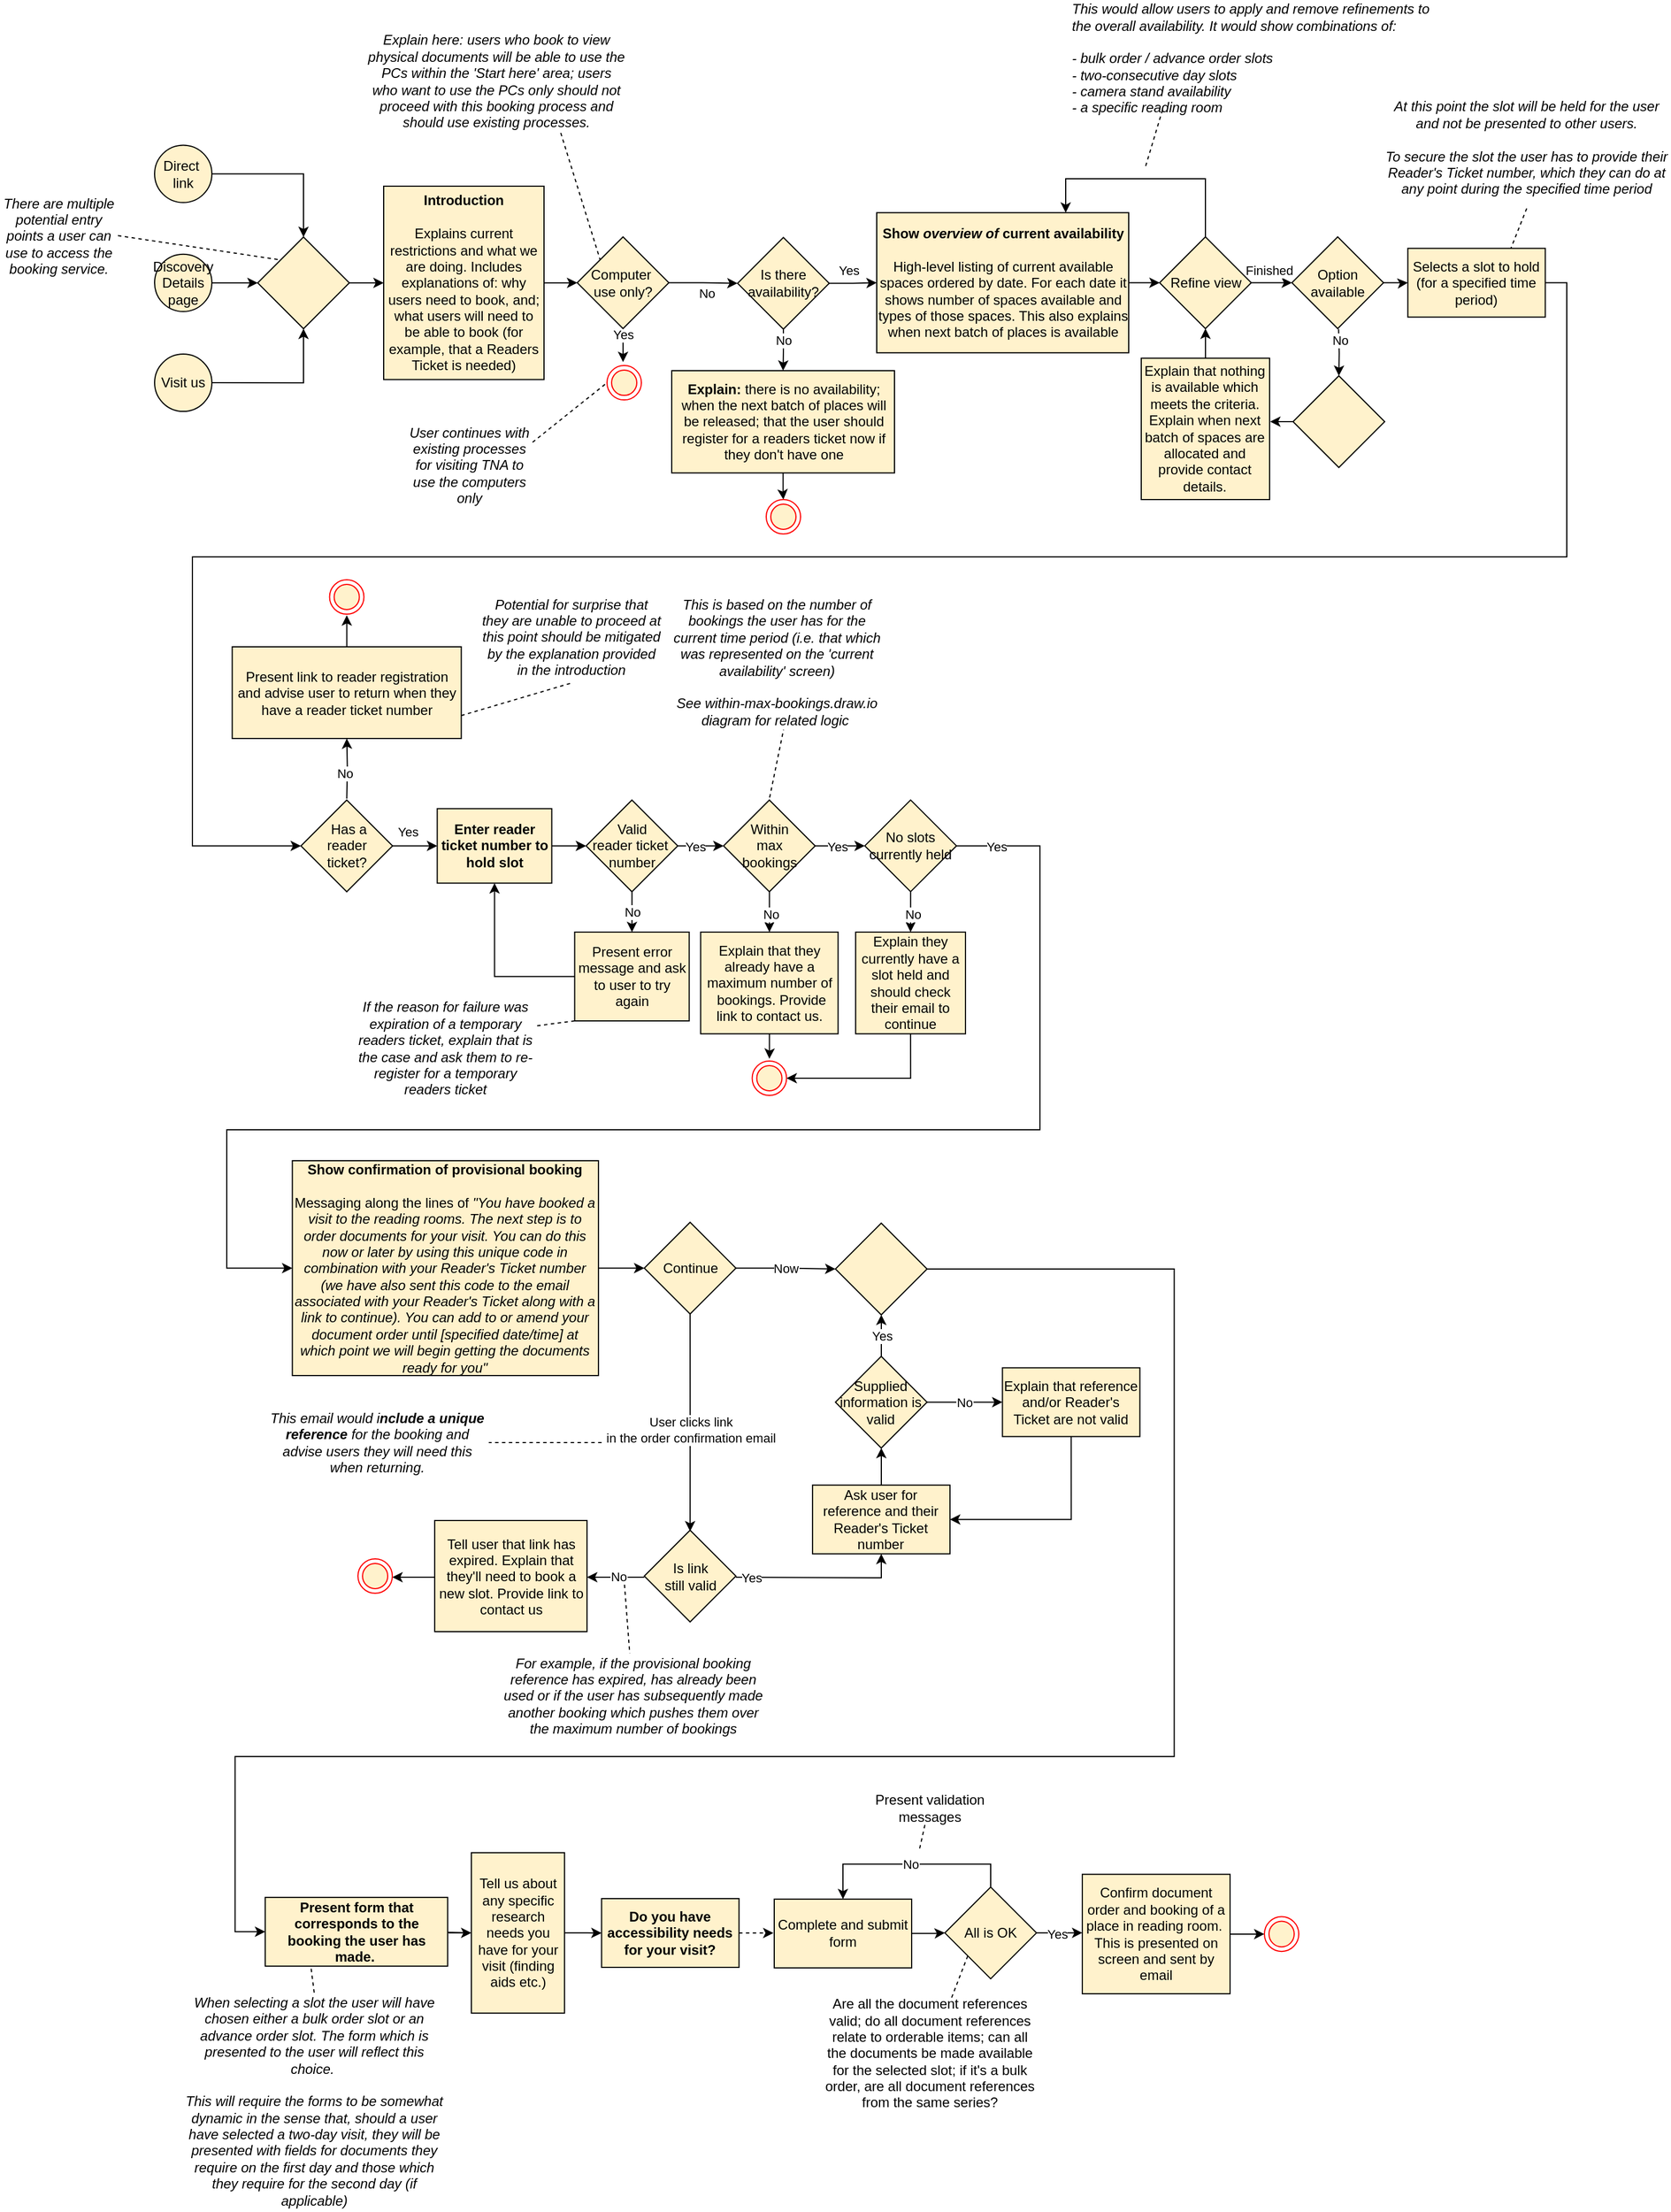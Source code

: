 <mxfile version="14.0.3" type="device"><diagram id="C5RBs43oDa-KdzZeNtuy" name="Page-1"><mxGraphModel dx="964" dy="390" grid="1" gridSize="10" guides="1" tooltips="1" connect="1" arrows="1" fold="1" page="1" pageScale="1" pageWidth="1654" pageHeight="2336" math="0" shadow="0"><root><mxCell id="WIyWlLk6GJQsqaUBKTNV-0"/><mxCell id="WIyWlLk6GJQsqaUBKTNV-1" parent="WIyWlLk6GJQsqaUBKTNV-0"/><mxCell id="Pv4lNV5exSS6TzRHOV7--2" value="" style="edgeStyle=orthogonalEdgeStyle;rounded=0;orthogonalLoop=1;jettySize=auto;html=1;exitX=1;exitY=0.5;exitDx=0;exitDy=0;fillColor=#FFF2CC;" parent="WIyWlLk6GJQsqaUBKTNV-1" source="Pv4lNV5exSS6TzRHOV7--6" target="Pv4lNV5exSS6TzRHOV7--1" edge="1"><mxGeometry relative="1" as="geometry"/></mxCell><mxCell id="9VEDXULKDJzCC7xk2Kkp-64" value="Discovery&lt;br&gt;Details page" style="ellipse;whiteSpace=wrap;html=1;aspect=fixed;fillColor=#FFF2CC;" parent="WIyWlLk6GJQsqaUBKTNV-1" vertex="1"><mxGeometry x="207" y="335.88" width="50" height="50" as="geometry"/></mxCell><mxCell id="9VEDXULKDJzCC7xk2Kkp-65" value="&lt;b&gt;Introduction&lt;/b&gt;&lt;br&gt;&lt;br&gt;Explains current restrictions and what we are doing. Includes explanations of: why users need to book, and; what users will need to be able to book (for example, that a Readers Ticket is needed)" style="whiteSpace=wrap;html=1;fillColor=#FFF2CC;" parent="WIyWlLk6GJQsqaUBKTNV-1" vertex="1"><mxGeometry x="407" y="276.5" width="140" height="168.75" as="geometry"/></mxCell><mxCell id="rvwLnsuPnSnoKsjBFX44-8" value="" style="edgeStyle=orthogonalEdgeStyle;rounded=0;orthogonalLoop=1;jettySize=auto;html=1;" parent="WIyWlLk6GJQsqaUBKTNV-1" source="9VEDXULKDJzCC7xk2Kkp-67" target="rvwLnsuPnSnoKsjBFX44-7" edge="1"><mxGeometry relative="1" as="geometry"/></mxCell><mxCell id="9VEDXULKDJzCC7xk2Kkp-67" value="&lt;b&gt;Show&amp;nbsp;&lt;i&gt;overview of&lt;/i&gt;&amp;nbsp;current availability&lt;/b&gt;&lt;br&gt;&lt;br&gt;High-level listing of current available spaces ordered by date. For each date it shows number of spaces available and types of those spaces. This also explains when next batch of places is available" style="whiteSpace=wrap;html=1;fillColor=#FFF2CC;" parent="WIyWlLk6GJQsqaUBKTNV-1" vertex="1"><mxGeometry x="837.5" y="299.63" width="220" height="122.25" as="geometry"/></mxCell><mxCell id="9VEDXULKDJzCC7xk2Kkp-85" value="" style="edgeStyle=orthogonalEdgeStyle;rounded=0;orthogonalLoop=1;jettySize=auto;html=1;exitX=1;exitY=0.5;exitDx=0;exitDy=0;entryX=0;entryY=0.5;entryDx=0;entryDy=0;fillColor=#FFF2CC;" parent="WIyWlLk6GJQsqaUBKTNV-1" source="9VEDXULKDJzCC7xk2Kkp-71" target="9VEDXULKDJzCC7xk2Kkp-154" edge="1"><mxGeometry relative="1" as="geometry"><mxPoint x="553.76" y="751" as="targetPoint"/><Array as="points"/></mxGeometry></mxCell><mxCell id="9VEDXULKDJzCC7xk2Kkp-71" value="&lt;b&gt;Enter reader ticket number to hold slot&lt;/b&gt;" style="whiteSpace=wrap;html=1;fillColor=#FFF2CC;" parent="WIyWlLk6GJQsqaUBKTNV-1" vertex="1"><mxGeometry x="453.76" y="819.75" width="100" height="65" as="geometry"/></mxCell><mxCell id="9VEDXULKDJzCC7xk2Kkp-83" value="" style="edgeStyle=orthogonalEdgeStyle;rounded=0;orthogonalLoop=1;jettySize=auto;html=1;fillColor=#FFF2CC;" parent="WIyWlLk6GJQsqaUBKTNV-1" source="9VEDXULKDJzCC7xk2Kkp-78" target="9VEDXULKDJzCC7xk2Kkp-71" edge="1"><mxGeometry relative="1" as="geometry"/></mxCell><mxCell id="9VEDXULKDJzCC7xk2Kkp-90" value="Yes" style="edgeLabel;html=1;align=center;verticalAlign=middle;resizable=0;points=[];fillColor=#FFF2CC;" parent="9VEDXULKDJzCC7xk2Kkp-83" vertex="1" connectable="0"><mxGeometry x="-0.335" y="1" relative="1" as="geometry"><mxPoint y="-11.27" as="offset"/></mxGeometry></mxCell><mxCell id="9VEDXULKDJzCC7xk2Kkp-137" style="edgeStyle=orthogonalEdgeStyle;rounded=0;orthogonalLoop=1;jettySize=auto;html=1;fillColor=#FFF2CC;" parent="WIyWlLk6GJQsqaUBKTNV-1" target="9VEDXULKDJzCC7xk2Kkp-80" edge="1"><mxGeometry relative="1" as="geometry"><mxPoint x="374.76" y="811" as="sourcePoint"/></mxGeometry></mxCell><mxCell id="9VEDXULKDJzCC7xk2Kkp-161" value="No" style="edgeLabel;html=1;align=center;verticalAlign=middle;resizable=0;points=[];fillColor=#FFF2CC;" parent="9VEDXULKDJzCC7xk2Kkp-137" vertex="1" connectable="0"><mxGeometry x="-0.176" y="2" relative="1" as="geometry"><mxPoint as="offset"/></mxGeometry></mxCell><mxCell id="9VEDXULKDJzCC7xk2Kkp-78" value="&amp;nbsp;Has a &lt;br&gt;reader &lt;br&gt;ticket?" style="rhombus;whiteSpace=wrap;html=1;fillColor=#FFF2CC;" parent="WIyWlLk6GJQsqaUBKTNV-1" vertex="1"><mxGeometry x="334.76" y="812.25" width="80" height="80" as="geometry"/></mxCell><mxCell id="9VEDXULKDJzCC7xk2Kkp-139" value="" style="edgeStyle=orthogonalEdgeStyle;rounded=0;orthogonalLoop=1;jettySize=auto;html=1;fillColor=#FFF2CC;" parent="WIyWlLk6GJQsqaUBKTNV-1" source="9VEDXULKDJzCC7xk2Kkp-80" edge="1"><mxGeometry relative="1" as="geometry"><mxPoint x="374.76" y="651" as="targetPoint"/></mxGeometry></mxCell><mxCell id="9VEDXULKDJzCC7xk2Kkp-80" value="Present link to reader registration and advise user to return when they have a reader ticket number" style="whiteSpace=wrap;html=1;fillColor=#FFF2CC;" parent="WIyWlLk6GJQsqaUBKTNV-1" vertex="1"><mxGeometry x="274.76" y="678.5" width="200" height="80" as="geometry"/></mxCell><mxCell id="9VEDXULKDJzCC7xk2Kkp-92" value="" style="edgeStyle=orthogonalEdgeStyle;rounded=0;orthogonalLoop=1;jettySize=auto;html=1;fillColor=#FFF2CC;" parent="WIyWlLk6GJQsqaUBKTNV-1" source="9VEDXULKDJzCC7xk2Kkp-84" target="9VEDXULKDJzCC7xk2Kkp-91" edge="1"><mxGeometry relative="1" as="geometry"/></mxCell><mxCell id="9VEDXULKDJzCC7xk2Kkp-84" value="&lt;b&gt;Show confirmation of provisional booking&lt;/b&gt;&lt;br&gt;&lt;br&gt;Messaging along the lines of&amp;nbsp;&lt;i&gt;&quot;You have booked a visit to the reading rooms. The next step is to order documents for your visit. You can do this now or later by using this unique code in combination with your Reader's Ticket number (we have also sent this code to the email associated with your Reader's Ticket along with a link to continue). You can add to or amend your document order until [specified date/time] at which point we will begin getting the documents ready for you&quot;&lt;br&gt;&lt;/i&gt;" style="whiteSpace=wrap;html=1;fillColor=#FFF2CC;" parent="WIyWlLk6GJQsqaUBKTNV-1" vertex="1"><mxGeometry x="327.26" y="1127" width="267.29" height="187.5" as="geometry"/></mxCell><mxCell id="9VEDXULKDJzCC7xk2Kkp-116" value="" style="edgeStyle=orthogonalEdgeStyle;rounded=0;orthogonalLoop=1;jettySize=auto;html=1;fillColor=#FFF2CC;" parent="WIyWlLk6GJQsqaUBKTNV-1" source="9VEDXULKDJzCC7xk2Kkp-91" target="9VEDXULKDJzCC7xk2Kkp-115" edge="1"><mxGeometry relative="1" as="geometry"/></mxCell><mxCell id="9VEDXULKDJzCC7xk2Kkp-117" value="Now" style="edgeLabel;html=1;align=center;verticalAlign=middle;resizable=0;points=[];fillColor=#FFF2CC;" parent="9VEDXULKDJzCC7xk2Kkp-116" vertex="1" connectable="0"><mxGeometry x="-0.347" y="-2" relative="1" as="geometry"><mxPoint x="14.81" y="-2" as="offset"/></mxGeometry></mxCell><mxCell id="9VEDXULKDJzCC7xk2Kkp-91" value="Continue" style="rhombus;whiteSpace=wrap;html=1;fillColor=#FFF2CC;" parent="WIyWlLk6GJQsqaUBKTNV-1" vertex="1"><mxGeometry x="634.55" y="1180.75" width="80" height="80" as="geometry"/></mxCell><mxCell id="9VEDXULKDJzCC7xk2Kkp-120" value="" style="edgeStyle=orthogonalEdgeStyle;rounded=0;orthogonalLoop=1;jettySize=auto;html=1;entryX=0.5;entryY=0;entryDx=0;entryDy=0;fillColor=#FFF2CC;exitX=0.5;exitY=1;exitDx=0;exitDy=0;" parent="WIyWlLk6GJQsqaUBKTNV-1" source="9VEDXULKDJzCC7xk2Kkp-91" edge="1"><mxGeometry relative="1" as="geometry"><mxPoint x="674.55" y="1450.5" as="targetPoint"/><mxPoint x="674.55" y="1396.5" as="sourcePoint"/></mxGeometry></mxCell><mxCell id="GU-IA4SJldnI9iwnD4aR-41" value="User clicks link&lt;br&gt;in the order confirmation email" style="edgeLabel;html=1;align=center;verticalAlign=middle;resizable=0;points=[];fillColor=#FFF2CC;" parent="9VEDXULKDJzCC7xk2Kkp-120" vertex="1" connectable="0"><mxGeometry x="0.074" relative="1" as="geometry"><mxPoint as="offset"/></mxGeometry></mxCell><mxCell id="9VEDXULKDJzCC7xk2Kkp-108" value="" style="edgeStyle=orthogonalEdgeStyle;rounded=0;orthogonalLoop=1;jettySize=auto;html=1;fillColor=#FFF2CC;" parent="WIyWlLk6GJQsqaUBKTNV-1" source="9VEDXULKDJzCC7xk2Kkp-105" target="9VEDXULKDJzCC7xk2Kkp-107" edge="1"><mxGeometry relative="1" as="geometry"/></mxCell><mxCell id="9VEDXULKDJzCC7xk2Kkp-109" value="No" style="edgeLabel;html=1;align=center;verticalAlign=middle;resizable=0;points=[];fillColor=#FFF2CC;" parent="9VEDXULKDJzCC7xk2Kkp-108" vertex="1" connectable="0"><mxGeometry x="-0.075" y="-1" relative="1" as="geometry"><mxPoint as="offset"/></mxGeometry></mxCell><mxCell id="2NHFz5QnS0-seX1My7xo-11" value="" style="edgeStyle=orthogonalEdgeStyle;rounded=0;orthogonalLoop=1;jettySize=auto;html=1;" parent="WIyWlLk6GJQsqaUBKTNV-1" source="9VEDXULKDJzCC7xk2Kkp-105" target="2NHFz5QnS0-seX1My7xo-10" edge="1"><mxGeometry relative="1" as="geometry"/></mxCell><mxCell id="2NHFz5QnS0-seX1My7xo-16" value="Yes" style="edgeLabel;html=1;align=center;verticalAlign=middle;resizable=0;points=[];" parent="2NHFz5QnS0-seX1My7xo-11" vertex="1" connectable="0"><mxGeometry x="-0.092" relative="1" as="geometry"><mxPoint as="offset"/></mxGeometry></mxCell><mxCell id="9VEDXULKDJzCC7xk2Kkp-105" value="Within&lt;br&gt;max&lt;br&gt;bookings" style="rhombus;whiteSpace=wrap;html=1;fillColor=#FFF2CC;" parent="WIyWlLk6GJQsqaUBKTNV-1" vertex="1"><mxGeometry x="703.76" y="812.25" width="80" height="80" as="geometry"/></mxCell><mxCell id="9VEDXULKDJzCC7xk2Kkp-141" value="" style="edgeStyle=orthogonalEdgeStyle;rounded=0;orthogonalLoop=1;jettySize=auto;html=1;fillColor=#FFF2CC;" parent="WIyWlLk6GJQsqaUBKTNV-1" source="9VEDXULKDJzCC7xk2Kkp-107" edge="1"><mxGeometry relative="1" as="geometry"><mxPoint x="743.76" y="1038" as="targetPoint"/></mxGeometry></mxCell><mxCell id="9VEDXULKDJzCC7xk2Kkp-107" value="Explain that they already have a maximum number of &amp;nbsp;bookings. Provide link to contact us." style="whiteSpace=wrap;html=1;fillColor=#FFF2CC;" parent="WIyWlLk6GJQsqaUBKTNV-1" vertex="1"><mxGeometry x="683.76" y="927.5" width="120" height="88.75" as="geometry"/></mxCell><mxCell id="9VEDXULKDJzCC7xk2Kkp-111" value="When selecting a slot the user will have chosen either a bulk order slot or an advance order slot. The form which is presented to the user will reflect this choice.&amp;nbsp;&lt;br&gt;&lt;br&gt;This will require the forms to be somewhat dynamic in the sense that, should a user have selected a two-day visit, they will be presented with fields for documents they require on the first day and those which they require for the second day (if applicable)" style="text;html=1;strokeColor=none;fillColor=none;align=center;verticalAlign=middle;whiteSpace=wrap;rounded=0;fontStyle=2" parent="WIyWlLk6GJQsqaUBKTNV-1" vertex="1"><mxGeometry x="229.85" y="1853.04" width="233" height="190" as="geometry"/></mxCell><mxCell id="9VEDXULKDJzCC7xk2Kkp-115" value="" style="rhombus;whiteSpace=wrap;html=1;fillColor=#FFF2CC;" parent="WIyWlLk6GJQsqaUBKTNV-1" vertex="1"><mxGeometry x="801.45" y="1181.49" width="80" height="80" as="geometry"/></mxCell><mxCell id="9VEDXULKDJzCC7xk2Kkp-124" value="" style="edgeStyle=orthogonalEdgeStyle;rounded=0;orthogonalLoop=1;jettySize=auto;html=1;fillColor=#FFF2CC;" parent="WIyWlLk6GJQsqaUBKTNV-1" edge="1"><mxGeometry relative="1" as="geometry"><mxPoint x="634.55" y="1490.5" as="sourcePoint"/><mxPoint x="584.55" y="1490.5" as="targetPoint"/></mxGeometry></mxCell><mxCell id="9VEDXULKDJzCC7xk2Kkp-127" value="No" style="edgeLabel;html=1;align=center;verticalAlign=middle;resizable=0;points=[];fillColor=#FFF2CC;" parent="9VEDXULKDJzCC7xk2Kkp-124" vertex="1" connectable="0"><mxGeometry x="-0.104" y="-1" relative="1" as="geometry"><mxPoint as="offset"/></mxGeometry></mxCell><mxCell id="9VEDXULKDJzCC7xk2Kkp-126" value="" style="edgeStyle=orthogonalEdgeStyle;rounded=0;orthogonalLoop=1;jettySize=auto;html=1;fillColor=#FFF2CC;entryX=0.5;entryY=1;entryDx=0;entryDy=0;" parent="WIyWlLk6GJQsqaUBKTNV-1" target="2NHFz5QnS0-seX1My7xo-40" edge="1"><mxGeometry relative="1" as="geometry"><mxPoint x="907.26" y="1437" as="targetPoint"/><mxPoint x="714.527" y="1490.477" as="sourcePoint"/></mxGeometry></mxCell><mxCell id="9VEDXULKDJzCC7xk2Kkp-128" value="Yes" style="edgeLabel;html=1;align=center;verticalAlign=middle;resizable=0;points=[];fillColor=#FFF2CC;" parent="9VEDXULKDJzCC7xk2Kkp-126" vertex="1" connectable="0"><mxGeometry x="-0.823" relative="1" as="geometry"><mxPoint as="offset"/></mxGeometry></mxCell><mxCell id="9VEDXULKDJzCC7xk2Kkp-121" value="Is link&lt;br&gt;still valid" style="rhombus;whiteSpace=wrap;html=1;fillColor=#FFF2CC;" parent="WIyWlLk6GJQsqaUBKTNV-1" vertex="1"><mxGeometry x="634.55" y="1449.5" width="80" height="80" as="geometry"/></mxCell><mxCell id="9VEDXULKDJzCC7xk2Kkp-143" value="" style="edgeStyle=orthogonalEdgeStyle;rounded=0;orthogonalLoop=1;jettySize=auto;html=1;entryX=1;entryY=0.5;entryDx=0;entryDy=0;fillColor=#FFF2CC;" parent="WIyWlLk6GJQsqaUBKTNV-1" edge="1"><mxGeometry relative="1" as="geometry"><mxPoint x="414.55" y="1490.5" as="targetPoint"/><mxPoint x="451.55" y="1490.477" as="sourcePoint"/></mxGeometry></mxCell><mxCell id="9VEDXULKDJzCC7xk2Kkp-123" value="Tell user that link has expired. Explain that they'll need to book a new slot. Provide link to contact us" style="whiteSpace=wrap;html=1;fillColor=#FFF2CC;" parent="WIyWlLk6GJQsqaUBKTNV-1" vertex="1"><mxGeometry x="451.55" y="1441.0" width="133" height="97" as="geometry"/></mxCell><mxCell id="9VEDXULKDJzCC7xk2Kkp-138" value="" style="ellipse;html=1;shape=endState;fillColor=#FFF2CC;strokeColor=#ff0000;align=left;" parent="WIyWlLk6GJQsqaUBKTNV-1" vertex="1"><mxGeometry x="359.76" y="620" width="30" height="30" as="geometry"/></mxCell><mxCell id="9VEDXULKDJzCC7xk2Kkp-140" value="" style="ellipse;html=1;shape=endState;fillColor=#FFF2CC;strokeColor=#ff0000;align=left;" parent="WIyWlLk6GJQsqaUBKTNV-1" vertex="1"><mxGeometry x="728.76" y="1040" width="30" height="30" as="geometry"/></mxCell><mxCell id="9VEDXULKDJzCC7xk2Kkp-144" value="" style="ellipse;html=1;shape=endState;fillColor=#FFF2CC;strokeColor=#ff0000;align=left;" parent="WIyWlLk6GJQsqaUBKTNV-1" vertex="1"><mxGeometry x="384.55" y="1474.5" width="30" height="30" as="geometry"/></mxCell><mxCell id="9VEDXULKDJzCC7xk2Kkp-163" value="" style="edgeStyle=orthogonalEdgeStyle;rounded=0;orthogonalLoop=1;jettySize=auto;html=1;exitX=1;exitY=0.5;exitDx=0;exitDy=0;fillColor=#FFF2CC;" parent="WIyWlLk6GJQsqaUBKTNV-1" source="GU-IA4SJldnI9iwnD4aR-11" edge="1"><mxGeometry relative="1" as="geometry"><mxPoint x="989.95" y="1802.84" as="sourcePoint"/><mxPoint x="1017.044" y="1800.834" as="targetPoint"/></mxGeometry></mxCell><mxCell id="GU-IA4SJldnI9iwnD4aR-18" value="Yes" style="edgeLabel;html=1;align=center;verticalAlign=middle;resizable=0;points=[];fillColor=#FFF2CC;" parent="9VEDXULKDJzCC7xk2Kkp-163" vertex="1" connectable="0"><mxGeometry x="-0.105" y="-1" relative="1" as="geometry"><mxPoint as="offset"/></mxGeometry></mxCell><mxCell id="9VEDXULKDJzCC7xk2Kkp-153" value="" style="edgeStyle=orthogonalEdgeStyle;rounded=0;orthogonalLoop=1;jettySize=auto;html=1;fillColor=#FFF2CC;" parent="WIyWlLk6GJQsqaUBKTNV-1" source="9VEDXULKDJzCC7xk2Kkp-150" target="9VEDXULKDJzCC7xk2Kkp-152" edge="1"><mxGeometry relative="1" as="geometry"/></mxCell><mxCell id="9VEDXULKDJzCC7xk2Kkp-150" value="Confirm document order and booking of a place in reading room.&amp;nbsp; This is presented on screen and sent by email" style="whiteSpace=wrap;html=1;fillColor=#FFF2CC;" parent="WIyWlLk6GJQsqaUBKTNV-1" vertex="1"><mxGeometry x="1017" y="1749.79" width="129" height="104.25" as="geometry"/></mxCell><mxCell id="9VEDXULKDJzCC7xk2Kkp-152" value="" style="ellipse;html=1;shape=endState;fillColor=#FFF2CC;strokeColor=#ff0000;align=left;" parent="WIyWlLk6GJQsqaUBKTNV-1" vertex="1"><mxGeometry x="1176" y="1786.75" width="30" height="30.34" as="geometry"/></mxCell><mxCell id="9VEDXULKDJzCC7xk2Kkp-155" value="" style="edgeStyle=orthogonalEdgeStyle;rounded=0;orthogonalLoop=1;jettySize=auto;html=1;fillColor=#FFF2CC;" parent="WIyWlLk6GJQsqaUBKTNV-1" source="9VEDXULKDJzCC7xk2Kkp-154" target="9VEDXULKDJzCC7xk2Kkp-105" edge="1"><mxGeometry relative="1" as="geometry"/></mxCell><mxCell id="9VEDXULKDJzCC7xk2Kkp-156" value="Yes" style="edgeLabel;html=1;align=center;verticalAlign=middle;resizable=0;points=[];fillColor=#FFF2CC;" parent="9VEDXULKDJzCC7xk2Kkp-155" vertex="1" connectable="0"><mxGeometry x="0.853" relative="1" as="geometry"><mxPoint x="-21.84" as="offset"/></mxGeometry></mxCell><mxCell id="9VEDXULKDJzCC7xk2Kkp-158" value="No" style="edgeStyle=orthogonalEdgeStyle;rounded=0;orthogonalLoop=1;jettySize=auto;html=1;fillColor=#FFF2CC;" parent="WIyWlLk6GJQsqaUBKTNV-1" source="9VEDXULKDJzCC7xk2Kkp-154" target="9VEDXULKDJzCC7xk2Kkp-157" edge="1"><mxGeometry relative="1" as="geometry"/></mxCell><mxCell id="9VEDXULKDJzCC7xk2Kkp-154" value="Valid&lt;br&gt;reader ticket&amp;nbsp;&lt;br&gt;number" style="rhombus;whiteSpace=wrap;html=1;fillColor=#FFF2CC;" parent="WIyWlLk6GJQsqaUBKTNV-1" vertex="1"><mxGeometry x="583.76" y="812.25" width="80" height="80" as="geometry"/></mxCell><mxCell id="9VEDXULKDJzCC7xk2Kkp-160" value="" style="edgeStyle=orthogonalEdgeStyle;rounded=0;orthogonalLoop=1;jettySize=auto;html=1;fillColor=#FFF2CC;" parent="WIyWlLk6GJQsqaUBKTNV-1" source="9VEDXULKDJzCC7xk2Kkp-157" target="9VEDXULKDJzCC7xk2Kkp-71" edge="1"><mxGeometry relative="1" as="geometry"><mxPoint x="637.76" y="1073.5" as="targetPoint"/></mxGeometry></mxCell><mxCell id="9VEDXULKDJzCC7xk2Kkp-157" value="Present error&lt;br&gt;message and ask to user to try again" style="whiteSpace=wrap;html=1;fillColor=#FFF2CC;" parent="WIyWlLk6GJQsqaUBKTNV-1" vertex="1"><mxGeometry x="573.76" y="927.5" width="100" height="77.5" as="geometry"/></mxCell><mxCell id="GEuXn63APs-7WUl8CCiL-53" value="No" style="edgeStyle=orthogonalEdgeStyle;rounded=0;orthogonalLoop=1;jettySize=auto;html=1;entryX=0.5;entryY=0;entryDx=0;entryDy=0;exitX=0.5;exitY=0;exitDx=0;exitDy=0;fillColor=#FFF2CC;" parent="WIyWlLk6GJQsqaUBKTNV-1" source="GU-IA4SJldnI9iwnD4aR-11" target="GEuXn63APs-7WUl8CCiL-49" edge="1"><mxGeometry relative="1" as="geometry"><mxPoint x="937" y="1670.92" as="targetPoint"/></mxGeometry></mxCell><mxCell id="GU-IA4SJldnI9iwnD4aR-11" value="All is OK" style="rhombus;whiteSpace=wrap;html=1;fillColor=#FFF2CC;" parent="WIyWlLk6GJQsqaUBKTNV-1" vertex="1"><mxGeometry x="897" y="1760.92" width="80" height="80" as="geometry"/></mxCell><mxCell id="GU-IA4SJldnI9iwnD4aR-15" value="Present validation messages" style="text;html=1;strokeColor=none;fillColor=none;align=center;verticalAlign=middle;whiteSpace=wrap;rounded=0;" parent="WIyWlLk6GJQsqaUBKTNV-1" vertex="1"><mxGeometry x="819" y="1678.0" width="130" height="27.5" as="geometry"/></mxCell><mxCell id="GU-IA4SJldnI9iwnD4aR-17" value="" style="endArrow=none;dashed=1;html=1;entryX=0.5;entryY=1;entryDx=0;entryDy=0;fillColor=#FFF2CC;" parent="WIyWlLk6GJQsqaUBKTNV-1" edge="1"><mxGeometry width="50" height="50" relative="1" as="geometry"><mxPoint x="875" y="1727.19" as="sourcePoint"/><mxPoint x="880" y="1704.69" as="targetPoint"/></mxGeometry></mxCell><mxCell id="GU-IA4SJldnI9iwnD4aR-37" value="For example, if the provisional booking reference has expired, has already been used or if the user has subsequently made another booking which pushes them over the maximum number of bookings" style="text;html=1;strokeColor=none;fillColor=none;align=center;verticalAlign=middle;whiteSpace=wrap;rounded=0;fontStyle=2" parent="WIyWlLk6GJQsqaUBKTNV-1" vertex="1"><mxGeometry x="504.63" y="1557.0" width="240" height="73.25" as="geometry"/></mxCell><mxCell id="GU-IA4SJldnI9iwnD4aR-38" value="" style="endArrow=none;dashed=1;html=1;fillColor=#FFF2CC;" parent="WIyWlLk6GJQsqaUBKTNV-1" target="GU-IA4SJldnI9iwnD4aR-37" edge="1"><mxGeometry width="50" height="50" relative="1" as="geometry"><mxPoint x="617.26" y="1497" as="sourcePoint"/><mxPoint x="741.55" y="1538.0" as="targetPoint"/></mxGeometry></mxCell><mxCell id="GU-IA4SJldnI9iwnD4aR-39" value="" style="shape=image;html=1;verticalAlign=top;verticalLabelPosition=bottom;labelBackgroundColor=#ffffff;imageAspect=0;aspect=fixed;image=https://cdn0.iconfinder.com/data/icons/iconoteka-stroke/24/iconoteka_hourglass_start_b_s-128.png;fillColor=#FFF2CC;" parent="WIyWlLk6GJQsqaUBKTNV-1" vertex="1"><mxGeometry x="646.55" y="1435.5" width="18" height="18" as="geometry"/></mxCell><mxCell id="2NHFz5QnS0-seX1My7xo-63" value="" style="edgeStyle=orthogonalEdgeStyle;rounded=0;orthogonalLoop=1;jettySize=auto;html=1;" parent="WIyWlLk6GJQsqaUBKTNV-1" target="2NHFz5QnS0-seX1My7xo-62" edge="1"><mxGeometry relative="1" as="geometry"><mxPoint x="461.27" y="1800.4" as="sourcePoint"/></mxGeometry></mxCell><mxCell id="GEuXn63APs-7WUl8CCiL-51" value="" style="edgeStyle=orthogonalEdgeStyle;rounded=0;orthogonalLoop=1;jettySize=auto;html=1;fillColor=#FFF2CC;" parent="WIyWlLk6GJQsqaUBKTNV-1" source="GEuXn63APs-7WUl8CCiL-49" target="GU-IA4SJldnI9iwnD4aR-11" edge="1"><mxGeometry relative="1" as="geometry"/></mxCell><mxCell id="GEuXn63APs-7WUl8CCiL-49" value="Complete and submit form" style="whiteSpace=wrap;html=1;fillColor=#FFF2CC;" parent="WIyWlLk6GJQsqaUBKTNV-1" vertex="1"><mxGeometry x="748" y="1771.44" width="120" height="60" as="geometry"/></mxCell><mxCell id="V4-3YmDcJHGp5NwwTPGD-0" value="Are all the document references valid; do all document references relate to orderable items; can all the documents be made available for the selected slot; if it's a bulk order, are all document references from the same series?" style="text;html=1;strokeColor=none;fillColor=none;align=center;verticalAlign=middle;whiteSpace=wrap;rounded=0;" parent="WIyWlLk6GJQsqaUBKTNV-1" vertex="1"><mxGeometry x="791" y="1857.38" width="186" height="97.93" as="geometry"/></mxCell><mxCell id="V4-3YmDcJHGp5NwwTPGD-1" value="" style="endArrow=none;dashed=1;html=1;entryX=0;entryY=1;entryDx=0;entryDy=0;fillColor=#FFF2CC;" parent="WIyWlLk6GJQsqaUBKTNV-1" source="V4-3YmDcJHGp5NwwTPGD-0" target="GU-IA4SJldnI9iwnD4aR-11" edge="1"><mxGeometry width="50" height="50" relative="1" as="geometry"><mxPoint x="885" y="1737.19" as="sourcePoint"/><mxPoint x="890" y="1714.69" as="targetPoint"/></mxGeometry></mxCell><mxCell id="Pv4lNV5exSS6TzRHOV7--3" value="" style="edgeStyle=orthogonalEdgeStyle;rounded=0;orthogonalLoop=1;jettySize=auto;html=1;fillColor=#FFF2CC;" parent="WIyWlLk6GJQsqaUBKTNV-1" source="Pv4lNV5exSS6TzRHOV7--1" target="9VEDXULKDJzCC7xk2Kkp-65" edge="1"><mxGeometry relative="1" as="geometry"/></mxCell><mxCell id="Pv4lNV5exSS6TzRHOV7--1" value="" style="rhombus;whiteSpace=wrap;html=1;fillColor=#FFF2CC;" parent="WIyWlLk6GJQsqaUBKTNV-1" vertex="1"><mxGeometry x="297" y="320.87" width="80" height="80" as="geometry"/></mxCell><mxCell id="Pv4lNV5exSS6TzRHOV7--6" value="Direct&amp;nbsp;&lt;br&gt;link" style="ellipse;whiteSpace=wrap;html=1;aspect=fixed;fillColor=#FFF2CC;" parent="WIyWlLk6GJQsqaUBKTNV-1" vertex="1"><mxGeometry x="207" y="240.75" width="50" height="50" as="geometry"/></mxCell><mxCell id="Pv4lNV5exSS6TzRHOV7--7" value="" style="edgeStyle=orthogonalEdgeStyle;rounded=0;orthogonalLoop=1;jettySize=auto;html=1;exitX=1;exitY=0.5;exitDx=0;exitDy=0;entryX=0;entryY=0.5;entryDx=0;entryDy=0;fillColor=#FFF2CC;" parent="WIyWlLk6GJQsqaUBKTNV-1" source="9VEDXULKDJzCC7xk2Kkp-64" target="Pv4lNV5exSS6TzRHOV7--1" edge="1"><mxGeometry relative="1" as="geometry"><mxPoint x="267" y="275.75" as="sourcePoint"/><mxPoint x="347" y="330.87" as="targetPoint"/></mxGeometry></mxCell><mxCell id="25yV1s12fby_KnbW7S0K-0" value="No" style="edgeStyle=orthogonalEdgeStyle;rounded=0;orthogonalLoop=1;jettySize=auto;html=1;exitX=1;exitY=0.5;exitDx=0;exitDy=0;fillColor=#FFF2CC;entryX=0;entryY=0.5;entryDx=0;entryDy=0;" parent="WIyWlLk6GJQsqaUBKTNV-1" source="HxLsVkaPbk0Tpn2dxNhB-0" target="rvwLnsuPnSnoKsjBFX44-3" edge="1"><mxGeometry x="0.084" y="-9" relative="1" as="geometry"><mxPoint x="675" y="470" as="targetPoint"/><mxPoint x="257" y="455.94" as="sourcePoint"/><mxPoint as="offset"/></mxGeometry></mxCell><mxCell id="25yV1s12fby_KnbW7S0K-2" value="There are multiple potential entry points a user can use to access the booking service." style="text;html=1;strokeColor=none;fillColor=none;align=center;verticalAlign=middle;whiteSpace=wrap;rounded=0;fontStyle=2" parent="WIyWlLk6GJQsqaUBKTNV-1" vertex="1"><mxGeometry x="72" y="290" width="103" height="59.25" as="geometry"/></mxCell><mxCell id="25yV1s12fby_KnbW7S0K-3" value="" style="endArrow=none;dashed=1;html=1;exitX=1;exitY=0.5;exitDx=0;exitDy=0;entryX=0;entryY=0;entryDx=0;entryDy=0;fillColor=#FFF2CC;" parent="WIyWlLk6GJQsqaUBKTNV-1" source="25yV1s12fby_KnbW7S0K-2" target="Pv4lNV5exSS6TzRHOV7--1" edge="1"><mxGeometry width="50" height="50" relative="1" as="geometry"><mxPoint x="461.56" y="253.28" as="sourcePoint"/><mxPoint x="487" y="286.5" as="targetPoint"/></mxGeometry></mxCell><mxCell id="25yV1s12fby_KnbW7S0K-7" value="Potential for surprise that they are unable to proceed at this point should be mitigated by the explanation provided in the introduction" style="text;html=1;strokeColor=none;fillColor=none;align=center;verticalAlign=middle;whiteSpace=wrap;rounded=0;fontStyle=2" parent="WIyWlLk6GJQsqaUBKTNV-1" vertex="1"><mxGeometry x="491.26" y="630" width="160" height="80" as="geometry"/></mxCell><mxCell id="25yV1s12fby_KnbW7S0K-8" value="" style="endArrow=none;dashed=1;html=1;entryX=0.5;entryY=1;entryDx=0;entryDy=0;fillColor=#FFF2CC;exitX=1;exitY=0.75;exitDx=0;exitDy=0;" parent="WIyWlLk6GJQsqaUBKTNV-1" source="9VEDXULKDJzCC7xk2Kkp-80" target="25yV1s12fby_KnbW7S0K-7" edge="1"><mxGeometry width="50" height="50" relative="1" as="geometry"><mxPoint x="47.26" y="730" as="sourcePoint"/><mxPoint x="96.76" y="799.75" as="targetPoint"/></mxGeometry></mxCell><mxCell id="2PB9xl4Rh8aiY69Sa4ey-1" value="" style="edgeStyle=orthogonalEdgeStyle;rounded=0;orthogonalLoop=1;jettySize=auto;html=1;fillColor=#FFF2CC;" parent="WIyWlLk6GJQsqaUBKTNV-1" source="HxLsVkaPbk0Tpn2dxNhB-0" edge="1"><mxGeometry relative="1" as="geometry"><mxPoint x="616" y="430" as="targetPoint"/></mxGeometry></mxCell><mxCell id="n-2w1kdLWmnPDF965csR-10" value="Yes" style="edgeLabel;html=1;align=center;verticalAlign=middle;resizable=0;points=[];fillColor=#FFF2CC;" parent="2PB9xl4Rh8aiY69Sa4ey-1" vertex="1" connectable="0"><mxGeometry x="-0.649" relative="1" as="geometry"><mxPoint as="offset"/></mxGeometry></mxCell><mxCell id="HxLsVkaPbk0Tpn2dxNhB-0" value="Computer&amp;nbsp;&lt;br&gt;use only?" style="rhombus;whiteSpace=wrap;html=1;fillColor=#FFF2CC;" parent="WIyWlLk6GJQsqaUBKTNV-1" vertex="1"><mxGeometry x="576" y="320.75" width="80" height="80" as="geometry"/></mxCell><mxCell id="HxLsVkaPbk0Tpn2dxNhB-5" value="" style="edgeStyle=orthogonalEdgeStyle;rounded=0;orthogonalLoop=1;jettySize=auto;html=1;exitX=1;exitY=0.5;exitDx=0;exitDy=0;fillColor=#FFF2CC;" parent="WIyWlLk6GJQsqaUBKTNV-1" source="9VEDXULKDJzCC7xk2Kkp-65" target="HxLsVkaPbk0Tpn2dxNhB-0" edge="1"><mxGeometry relative="1" as="geometry"><mxPoint x="526" y="360.75" as="sourcePoint"/></mxGeometry></mxCell><mxCell id="HxLsVkaPbk0Tpn2dxNhB-6" value="Visit us" style="ellipse;whiteSpace=wrap;html=1;aspect=fixed;fillColor=#FFF2CC;" parent="WIyWlLk6GJQsqaUBKTNV-1" vertex="1"><mxGeometry x="207" y="423.06" width="50" height="50" as="geometry"/></mxCell><mxCell id="HxLsVkaPbk0Tpn2dxNhB-9" value="" style="ellipse;html=1;shape=endState;fillColor=#FFF2CC;strokeColor=#ff0000;align=left;" parent="WIyWlLk6GJQsqaUBKTNV-1" vertex="1"><mxGeometry x="602" y="433.06" width="30" height="30" as="geometry"/></mxCell><mxCell id="HxLsVkaPbk0Tpn2dxNhB-10" value="User continues with existing processes for visiting TNA to use the computers only" style="text;html=1;strokeColor=none;fillColor=none;align=center;verticalAlign=middle;whiteSpace=wrap;rounded=0;fontStyle=2" parent="WIyWlLk6GJQsqaUBKTNV-1" vertex="1"><mxGeometry x="427" y="480" width="110" height="80" as="geometry"/></mxCell><mxCell id="HxLsVkaPbk0Tpn2dxNhB-11" value="" style="endArrow=none;dashed=1;html=1;exitX=1;exitY=0.25;exitDx=0;exitDy=0;entryX=0;entryY=0.5;entryDx=0;entryDy=0;fillColor=#FFF2CC;" parent="WIyWlLk6GJQsqaUBKTNV-1" source="HxLsVkaPbk0Tpn2dxNhB-10" target="HxLsVkaPbk0Tpn2dxNhB-9" edge="1"><mxGeometry width="50" height="50" relative="1" as="geometry"><mxPoint x="801.56" y="445.59" as="sourcePoint"/><mxPoint x="657" y="533.18" as="targetPoint"/></mxGeometry></mxCell><mxCell id="2PB9xl4Rh8aiY69Sa4ey-3" value="" style="edgeStyle=orthogonalEdgeStyle;rounded=0;orthogonalLoop=1;jettySize=auto;html=1;entryX=0.5;entryY=1;entryDx=0;entryDy=0;exitX=1;exitY=0.5;exitDx=0;exitDy=0;fillColor=#FFF2CC;" parent="WIyWlLk6GJQsqaUBKTNV-1" source="HxLsVkaPbk0Tpn2dxNhB-6" target="Pv4lNV5exSS6TzRHOV7--1" edge="1"><mxGeometry relative="1" as="geometry"><mxPoint x="256" y="440" as="sourcePoint"/><mxPoint x="347" y="330.87" as="targetPoint"/></mxGeometry></mxCell><mxCell id="n-2w1kdLWmnPDF965csR-11" value="This is based on the number of bookings the user has for the current time period (i.e. that which was represented on the 'current availability' screen)&lt;br&gt;&lt;br&gt;See within-max-bookings.draw.io diagram for related logic&amp;nbsp;" style="text;html=1;strokeColor=none;fillColor=none;align=center;verticalAlign=middle;whiteSpace=wrap;rounded=0;fontStyle=2" parent="WIyWlLk6GJQsqaUBKTNV-1" vertex="1"><mxGeometry x="652.84" y="637.12" width="194.53" height="109.75" as="geometry"/></mxCell><mxCell id="n-2w1kdLWmnPDF965csR-12" value="" style="endArrow=none;dashed=1;html=1;entryX=0.531;entryY=1.036;entryDx=0;entryDy=0;fillColor=#FFF2CC;entryPerimeter=0;" parent="WIyWlLk6GJQsqaUBKTNV-1" target="n-2w1kdLWmnPDF965csR-11" edge="1"><mxGeometry width="50" height="50" relative="1" as="geometry"><mxPoint x="744" y="810" as="sourcePoint"/><mxPoint x="281.76" y="640" as="targetPoint"/></mxGeometry></mxCell><mxCell id="n-2w1kdLWmnPDF965csR-14" value="If the reason for failure was expiration of a temporary readers ticket, explain that is the case and ask them to re-register for a temporary readers ticket" style="text;html=1;strokeColor=none;fillColor=none;align=center;verticalAlign=middle;whiteSpace=wrap;rounded=0;fontStyle=2" parent="WIyWlLk6GJQsqaUBKTNV-1" vertex="1"><mxGeometry x="380.76" y="989.25" width="160" height="80" as="geometry"/></mxCell><mxCell id="n-2w1kdLWmnPDF965csR-15" value="" style="endArrow=none;dashed=1;html=1;exitX=0;exitY=1;exitDx=0;exitDy=0;entryX=1;entryY=0.25;entryDx=0;entryDy=0;fillColor=#FFF2CC;" parent="WIyWlLk6GJQsqaUBKTNV-1" source="9VEDXULKDJzCC7xk2Kkp-157" target="n-2w1kdLWmnPDF965csR-14" edge="1"><mxGeometry width="50" height="50" relative="1" as="geometry"><mxPoint x="426.76" y="1120.75" as="sourcePoint"/><mxPoint x="-55.24" y="928.5" as="targetPoint"/></mxGeometry></mxCell><mxCell id="ny7zoyYatgeGvfjq-t7U-0" value="Explain here: users who book to view physical documents will be able to use the PCs within the 'Start here' area; users who want to use the PCs only should not proceed with this booking process and should use existing processes." style="text;html=1;strokeColor=none;fillColor=none;align=center;verticalAlign=middle;whiteSpace=wrap;rounded=0;fontStyle=2" parent="WIyWlLk6GJQsqaUBKTNV-1" vertex="1"><mxGeometry x="391.75" y="140" width="226.5" height="90" as="geometry"/></mxCell><mxCell id="ny7zoyYatgeGvfjq-t7U-1" value="" style="endArrow=none;dashed=1;html=1;exitX=0.75;exitY=1;exitDx=0;exitDy=0;entryX=0;entryY=0;entryDx=0;entryDy=0;fillColor=#FFF2CC;" parent="WIyWlLk6GJQsqaUBKTNV-1" source="ny7zoyYatgeGvfjq-t7U-0" target="HxLsVkaPbk0Tpn2dxNhB-0" edge="1"><mxGeometry width="50" height="50" relative="1" as="geometry"><mxPoint x="327.31" y="203.28" as="sourcePoint"/><mxPoint x="547.75" y="249.75" as="targetPoint"/></mxGeometry></mxCell><mxCell id="rvwLnsuPnSnoKsjBFX44-0" value="Yes" style="edgeStyle=orthogonalEdgeStyle;rounded=0;orthogonalLoop=1;jettySize=auto;html=1;exitX=1;exitY=0.5;exitDx=0;exitDy=0;fillColor=#FFF2CC;" parent="WIyWlLk6GJQsqaUBKTNV-1" source="rvwLnsuPnSnoKsjBFX44-3" target="9VEDXULKDJzCC7xk2Kkp-67" edge="1"><mxGeometry x="-0.2" y="11" relative="1" as="geometry"><mxPoint x="802" y="361.25" as="sourcePoint"/><mxPoint x="836.0" y="361.25" as="targetPoint"/><mxPoint as="offset"/></mxGeometry></mxCell><mxCell id="rvwLnsuPnSnoKsjBFX44-1" value="" style="edgeStyle=orthogonalEdgeStyle;rounded=0;orthogonalLoop=1;jettySize=auto;html=1;fillColor=#FFF2CC;" parent="WIyWlLk6GJQsqaUBKTNV-1" source="rvwLnsuPnSnoKsjBFX44-3" target="rvwLnsuPnSnoKsjBFX44-5" edge="1"><mxGeometry relative="1" as="geometry"/></mxCell><mxCell id="rvwLnsuPnSnoKsjBFX44-2" value="No" style="edgeLabel;html=1;align=center;verticalAlign=middle;resizable=0;points=[];fillColor=#FFF2CC;" parent="rvwLnsuPnSnoKsjBFX44-1" vertex="1" connectable="0"><mxGeometry x="-0.482" relative="1" as="geometry"><mxPoint as="offset"/></mxGeometry></mxCell><mxCell id="rvwLnsuPnSnoKsjBFX44-3" value="Is there availability?" style="rhombus;whiteSpace=wrap;html=1;fillColor=#FFF2CC;" parent="WIyWlLk6GJQsqaUBKTNV-1" vertex="1"><mxGeometry x="716" y="321.25" width="80" height="80" as="geometry"/></mxCell><mxCell id="rvwLnsuPnSnoKsjBFX44-4" value="" style="edgeStyle=orthogonalEdgeStyle;rounded=0;orthogonalLoop=1;jettySize=auto;html=1;fillColor=#FFF2CC;entryX=0.5;entryY=0;entryDx=0;entryDy=0;" parent="WIyWlLk6GJQsqaUBKTNV-1" source="rvwLnsuPnSnoKsjBFX44-5" target="rvwLnsuPnSnoKsjBFX44-6" edge="1"><mxGeometry relative="1" as="geometry"><mxPoint x="757" y="550" as="targetPoint"/></mxGeometry></mxCell><mxCell id="rvwLnsuPnSnoKsjBFX44-5" value="&lt;b&gt;Explain: &lt;/b&gt;there is no availability; when the next batch of places will be released; that the user should register for a readers ticket now if they don't have one" style="whiteSpace=wrap;html=1;fillColor=#FFF2CC;" parent="WIyWlLk6GJQsqaUBKTNV-1" vertex="1"><mxGeometry x="658.5" y="437.5" width="194.5" height="89.25" as="geometry"/></mxCell><mxCell id="rvwLnsuPnSnoKsjBFX44-6" value="" style="ellipse;html=1;shape=endState;fillColor=#FFF2CC;strokeColor=#ff0000;align=left;" parent="WIyWlLk6GJQsqaUBKTNV-1" vertex="1"><mxGeometry x="741" y="550" width="30" height="30" as="geometry"/></mxCell><mxCell id="rvwLnsuPnSnoKsjBFX44-10" value="" style="edgeStyle=orthogonalEdgeStyle;rounded=0;orthogonalLoop=1;jettySize=auto;html=1;entryX=0.75;entryY=0;entryDx=0;entryDy=0;exitX=0.5;exitY=0;exitDx=0;exitDy=0;" parent="WIyWlLk6GJQsqaUBKTNV-1" source="rvwLnsuPnSnoKsjBFX44-7" target="9VEDXULKDJzCC7xk2Kkp-67" edge="1"><mxGeometry relative="1" as="geometry"><mxPoint x="1137.5" y="240.755" as="targetPoint"/><Array as="points"><mxPoint x="1125" y="321"/><mxPoint x="1125" y="270"/><mxPoint x="1003" y="270"/></Array></mxGeometry></mxCell><mxCell id="2NHFz5QnS0-seX1My7xo-1" value="Finished" style="edgeStyle=orthogonalEdgeStyle;rounded=0;orthogonalLoop=1;jettySize=auto;html=1;" parent="WIyWlLk6GJQsqaUBKTNV-1" source="rvwLnsuPnSnoKsjBFX44-7" target="2NHFz5QnS0-seX1My7xo-0" edge="1"><mxGeometry x="0.1" y="11" relative="1" as="geometry"><mxPoint as="offset"/></mxGeometry></mxCell><mxCell id="rvwLnsuPnSnoKsjBFX44-7" value="Refine view" style="rhombus;whiteSpace=wrap;html=1;fillColor=#FFF2CC;" parent="WIyWlLk6GJQsqaUBKTNV-1" vertex="1"><mxGeometry x="1084.5" y="320.755" width="80" height="80" as="geometry"/></mxCell><mxCell id="rvwLnsuPnSnoKsjBFX44-11" value="This would allow users to apply and remove refinements to the overall availability. It would show combinations of: &lt;br&gt;&lt;br&gt;- bulk order / advance order slots&lt;br&gt;- two-consecutive day slots&lt;br&gt;- camera stand availability &lt;br&gt;- a specific reading room" style="text;html=1;strokeColor=none;fillColor=none;align=left;verticalAlign=middle;whiteSpace=wrap;rounded=0;fontStyle=2" parent="WIyWlLk6GJQsqaUBKTNV-1" vertex="1"><mxGeometry x="1006" y="120" width="324" height="90" as="geometry"/></mxCell><mxCell id="rvwLnsuPnSnoKsjBFX44-12" value="" style="endArrow=none;dashed=1;html=1;exitX=0.25;exitY=1;exitDx=0;exitDy=0;fillColor=#FFF2CC;" parent="WIyWlLk6GJQsqaUBKTNV-1" source="rvwLnsuPnSnoKsjBFX44-11" edge="1"><mxGeometry width="50" height="50" relative="1" as="geometry"><mxPoint x="849.53" y="883.28" as="sourcePoint"/><mxPoint x="1072" y="260" as="targetPoint"/></mxGeometry></mxCell><mxCell id="rvwLnsuPnSnoKsjBFX44-19" value="" style="edgeStyle=orthogonalEdgeStyle;rounded=0;orthogonalLoop=1;jettySize=auto;html=1;entryX=0;entryY=0.5;entryDx=0;entryDy=0;" parent="WIyWlLk6GJQsqaUBKTNV-1" source="rvwLnsuPnSnoKsjBFX44-14" target="9VEDXULKDJzCC7xk2Kkp-78" edge="1"><mxGeometry relative="1" as="geometry"><mxPoint x="1385" y="360.745" as="targetPoint"/><Array as="points"><mxPoint x="1440" y="361"/><mxPoint x="1440" y="600"/><mxPoint x="240" y="600"/><mxPoint x="240" y="852"/></Array></mxGeometry></mxCell><mxCell id="rvwLnsuPnSnoKsjBFX44-14" value="Selects a slot to hold (for a specified time period)" style="whiteSpace=wrap;html=1;fillColor=#FFF2CC;" parent="WIyWlLk6GJQsqaUBKTNV-1" vertex="1"><mxGeometry x="1301.23" y="330.745" width="120" height="60" as="geometry"/></mxCell><mxCell id="2NHFz5QnS0-seX1My7xo-8" value="" style="edgeStyle=orthogonalEdgeStyle;rounded=0;orthogonalLoop=1;jettySize=auto;html=1;" parent="WIyWlLk6GJQsqaUBKTNV-1" source="2NHFz5QnS0-seX1My7xo-0" target="rvwLnsuPnSnoKsjBFX44-14" edge="1"><mxGeometry relative="1" as="geometry"/></mxCell><mxCell id="2NHFz5QnS0-seX1My7xo-0" value="Option available" style="rhombus;whiteSpace=wrap;html=1;fillColor=#FFF2CC;" parent="WIyWlLk6GJQsqaUBKTNV-1" vertex="1"><mxGeometry x="1200" y="320.755" width="80" height="80" as="geometry"/></mxCell><mxCell id="2NHFz5QnS0-seX1My7xo-2" value="" style="edgeStyle=orthogonalEdgeStyle;rounded=0;orthogonalLoop=1;jettySize=auto;html=1;fillColor=#FFF2CC;entryX=0.996;entryY=0.445;entryDx=0;entryDy=0;entryPerimeter=0;" parent="WIyWlLk6GJQsqaUBKTNV-1" source="2NHFz5QnS0-seX1My7xo-7" target="2NHFz5QnS0-seX1My7xo-6" edge="1"><mxGeometry relative="1" as="geometry"><mxPoint x="1270" y="550" as="targetPoint"/></mxGeometry></mxCell><mxCell id="2NHFz5QnS0-seX1My7xo-3" value="" style="edgeLabel;html=1;align=center;verticalAlign=middle;resizable=0;points=[];fillColor=#FFF2CC;" parent="2NHFz5QnS0-seX1My7xo-2" vertex="1" connectable="0"><mxGeometry x="-0.099" y="2" relative="1" as="geometry"><mxPoint y="1" as="offset"/></mxGeometry></mxCell><mxCell id="2NHFz5QnS0-seX1My7xo-4" value="" style="edgeStyle=orthogonalEdgeStyle;rounded=0;orthogonalLoop=1;jettySize=auto;html=1;" parent="WIyWlLk6GJQsqaUBKTNV-1" target="2NHFz5QnS0-seX1My7xo-7" edge="1"><mxGeometry relative="1" as="geometry"><mxPoint x="1240.76" y="401.245" as="sourcePoint"/></mxGeometry></mxCell><mxCell id="2NHFz5QnS0-seX1My7xo-5" value="No" style="edgeLabel;html=1;align=center;verticalAlign=middle;resizable=0;points=[];" parent="2NHFz5QnS0-seX1My7xo-4" vertex="1" connectable="0"><mxGeometry x="-0.521" relative="1" as="geometry"><mxPoint x="1" as="offset"/></mxGeometry></mxCell><mxCell id="2NHFz5QnS0-seX1My7xo-9" value="" style="edgeStyle=orthogonalEdgeStyle;rounded=0;orthogonalLoop=1;jettySize=auto;html=1;" parent="WIyWlLk6GJQsqaUBKTNV-1" source="2NHFz5QnS0-seX1My7xo-6" target="rvwLnsuPnSnoKsjBFX44-7" edge="1"><mxGeometry relative="1" as="geometry"/></mxCell><mxCell id="2NHFz5QnS0-seX1My7xo-6" value="Explain that nothing is available which meets the criteria. Explain when next batch of spaces are allocated and provide contact details." style="whiteSpace=wrap;html=1;fillColor=#FFF2CC;" parent="WIyWlLk6GJQsqaUBKTNV-1" vertex="1"><mxGeometry x="1068.45" y="426.63" width="112.1" height="123.37" as="geometry"/></mxCell><mxCell id="2NHFz5QnS0-seX1My7xo-7" value="" style="rhombus;whiteSpace=wrap;html=1;fillColor=#FFF2CC;" parent="WIyWlLk6GJQsqaUBKTNV-1" vertex="1"><mxGeometry x="1201" y="441.995" width="80" height="80" as="geometry"/></mxCell><mxCell id="2NHFz5QnS0-seX1My7xo-18" value="" style="edgeStyle=orthogonalEdgeStyle;rounded=0;orthogonalLoop=1;jettySize=auto;html=1;" parent="WIyWlLk6GJQsqaUBKTNV-1" source="2NHFz5QnS0-seX1My7xo-10" target="2NHFz5QnS0-seX1My7xo-15" edge="1"><mxGeometry relative="1" as="geometry"/></mxCell><mxCell id="2NHFz5QnS0-seX1My7xo-19" value="No" style="edgeLabel;html=1;align=center;verticalAlign=middle;resizable=0;points=[];" parent="2NHFz5QnS0-seX1My7xo-18" vertex="1" connectable="0"><mxGeometry x="0.129" y="2" relative="1" as="geometry"><mxPoint as="offset"/></mxGeometry></mxCell><mxCell id="2NHFz5QnS0-seX1My7xo-10" value="No slots currently held" style="rhombus;whiteSpace=wrap;html=1;fillColor=#FFF2CC;" parent="WIyWlLk6GJQsqaUBKTNV-1" vertex="1"><mxGeometry x="827.1" y="812.19" width="80" height="80" as="geometry"/></mxCell><mxCell id="2NHFz5QnS0-seX1My7xo-20" value="" style="edgeStyle=orthogonalEdgeStyle;rounded=0;orthogonalLoop=1;jettySize=auto;html=1;entryX=1;entryY=0.5;entryDx=0;entryDy=0;exitX=0.5;exitY=1;exitDx=0;exitDy=0;" parent="WIyWlLk6GJQsqaUBKTNV-1" source="2NHFz5QnS0-seX1My7xo-15" target="9VEDXULKDJzCC7xk2Kkp-140" edge="1"><mxGeometry relative="1" as="geometry"/></mxCell><mxCell id="2NHFz5QnS0-seX1My7xo-15" value="Explain they currently have a slot held and should check their email to continue" style="whiteSpace=wrap;html=1;fillColor=#FFF2CC;" parent="WIyWlLk6GJQsqaUBKTNV-1" vertex="1"><mxGeometry x="819.1" y="927.5" width="95.9" height="88.75" as="geometry"/></mxCell><mxCell id="2NHFz5QnS0-seX1My7xo-35" value="" style="edgeStyle=orthogonalEdgeStyle;rounded=0;orthogonalLoop=1;jettySize=auto;html=1;exitX=1;exitY=0.5;exitDx=0;exitDy=0;entryX=0;entryY=0.5;entryDx=0;entryDy=0;" parent="WIyWlLk6GJQsqaUBKTNV-1" source="2NHFz5QnS0-seX1My7xo-10" target="9VEDXULKDJzCC7xk2Kkp-84" edge="1"><mxGeometry relative="1" as="geometry"><mxPoint x="1383.47" y="836.74" as="sourcePoint"/><mxPoint x="260" y="1320" as="targetPoint"/><Array as="points"><mxPoint x="980" y="852"/><mxPoint x="980" y="1100"/><mxPoint x="270" y="1100"/><mxPoint x="270" y="1221"/></Array></mxGeometry></mxCell><mxCell id="5O5AD7PstUvjy90FPlvF-1" value="Yes" style="edgeLabel;html=1;align=center;verticalAlign=middle;resizable=0;points=[];" parent="2NHFz5QnS0-seX1My7xo-35" vertex="1" connectable="0"><mxGeometry x="-0.967" y="-3" relative="1" as="geometry"><mxPoint x="14.9" y="-2.94" as="offset"/></mxGeometry></mxCell><mxCell id="2NHFz5QnS0-seX1My7xo-38" value="This email would i&lt;b&gt;nclude a unique reference&lt;/b&gt; for the booking and advise users they will need this when returning." style="text;html=1;strokeColor=none;fillColor=none;align=center;verticalAlign=middle;whiteSpace=wrap;rounded=0;fontStyle=2" parent="WIyWlLk6GJQsqaUBKTNV-1" vertex="1"><mxGeometry x="304.26" y="1336.5" width="194.53" height="72.88" as="geometry"/></mxCell><mxCell id="2NHFz5QnS0-seX1My7xo-39" value="" style="endArrow=none;dashed=1;html=1;entryX=1;entryY=0.5;entryDx=0;entryDy=0;fillColor=#FFF2CC;" parent="WIyWlLk6GJQsqaUBKTNV-1" target="2NHFz5QnS0-seX1My7xo-38" edge="1"><mxGeometry width="50" height="50" relative="1" as="geometry"><mxPoint x="597.26" y="1373" as="sourcePoint"/><mxPoint x="333.36" y="1246.15" as="targetPoint"/></mxGeometry></mxCell><mxCell id="2NHFz5QnS0-seX1My7xo-43" value="" style="edgeStyle=orthogonalEdgeStyle;rounded=0;orthogonalLoop=1;jettySize=auto;html=1;" parent="WIyWlLk6GJQsqaUBKTNV-1" source="2NHFz5QnS0-seX1My7xo-40" target="2NHFz5QnS0-seX1My7xo-42" edge="1"><mxGeometry relative="1" as="geometry"/></mxCell><mxCell id="2NHFz5QnS0-seX1My7xo-40" value="Ask user for reference and their Reader's Ticket number" style="whiteSpace=wrap;html=1;fillColor=#FFF2CC;" parent="WIyWlLk6GJQsqaUBKTNV-1" vertex="1"><mxGeometry x="781.45" y="1410.12" width="120" height="60" as="geometry"/></mxCell><mxCell id="2NHFz5QnS0-seX1My7xo-45" value="No" style="edgeStyle=orthogonalEdgeStyle;rounded=0;orthogonalLoop=1;jettySize=auto;html=1;" parent="WIyWlLk6GJQsqaUBKTNV-1" source="2NHFz5QnS0-seX1My7xo-42" target="2NHFz5QnS0-seX1My7xo-44" edge="1"><mxGeometry relative="1" as="geometry"/></mxCell><mxCell id="2NHFz5QnS0-seX1My7xo-46" value="Yes" style="edgeStyle=orthogonalEdgeStyle;rounded=0;orthogonalLoop=1;jettySize=auto;html=1;" parent="WIyWlLk6GJQsqaUBKTNV-1" source="2NHFz5QnS0-seX1My7xo-42" target="9VEDXULKDJzCC7xk2Kkp-115" edge="1"><mxGeometry relative="1" as="geometry"/></mxCell><mxCell id="2NHFz5QnS0-seX1My7xo-42" value="Supplied information is valid" style="rhombus;whiteSpace=wrap;html=1;fillColor=#FFF2CC;" parent="WIyWlLk6GJQsqaUBKTNV-1" vertex="1"><mxGeometry x="801.45" y="1297.74" width="80" height="80" as="geometry"/></mxCell><mxCell id="2NHFz5QnS0-seX1My7xo-48" value="" style="edgeStyle=orthogonalEdgeStyle;rounded=0;orthogonalLoop=1;jettySize=auto;html=1;entryX=1;entryY=0.5;entryDx=0;entryDy=0;exitX=0.5;exitY=1;exitDx=0;exitDy=0;" parent="WIyWlLk6GJQsqaUBKTNV-1" source="2NHFz5QnS0-seX1My7xo-44" target="2NHFz5QnS0-seX1My7xo-40" edge="1"><mxGeometry relative="1" as="geometry"><mxPoint x="1007.26" y="1447.74" as="targetPoint"/></mxGeometry></mxCell><mxCell id="2NHFz5QnS0-seX1My7xo-44" value="Explain that reference and/or Reader's Ticket are not valid" style="whiteSpace=wrap;html=1;fillColor=#FFF2CC;" parent="WIyWlLk6GJQsqaUBKTNV-1" vertex="1"><mxGeometry x="947.26" y="1307.74" width="120" height="60" as="geometry"/></mxCell><mxCell id="2NHFz5QnS0-seX1My7xo-59" value="" style="edgeStyle=orthogonalEdgeStyle;rounded=0;orthogonalLoop=1;jettySize=auto;html=1;entryX=0;entryY=0.5;entryDx=0;entryDy=0;exitX=1;exitY=0.5;exitDx=0;exitDy=0;" parent="WIyWlLk6GJQsqaUBKTNV-1" source="9VEDXULKDJzCC7xk2Kkp-115" target="2NHFz5QnS0-seX1My7xo-65" edge="1"><mxGeometry relative="1" as="geometry"><mxPoint x="897.26" y="1222" as="sourcePoint"/><mxPoint x="265.22" y="1837.19" as="targetPoint"/><Array as="points"><mxPoint x="1097.26" y="1222"/><mxPoint x="1097.26" y="1647"/><mxPoint x="277.26" y="1647"/><mxPoint x="277.26" y="1800"/></Array></mxGeometry></mxCell><mxCell id="5O5AD7PstUvjy90FPlvF-14" value="" style="edgeStyle=orthogonalEdgeStyle;rounded=0;orthogonalLoop=1;jettySize=auto;html=1;" parent="WIyWlLk6GJQsqaUBKTNV-1" source="2NHFz5QnS0-seX1My7xo-62" target="5O5AD7PstUvjy90FPlvF-3" edge="1"><mxGeometry relative="1" as="geometry"/></mxCell><mxCell id="2NHFz5QnS0-seX1My7xo-62" value="&lt;span&gt;Tell us about any specific research needs you have for your visit (finding aids etc.)&lt;/span&gt;" style="whiteSpace=wrap;html=1;fillColor=#FFF2CC;" parent="WIyWlLk6GJQsqaUBKTNV-1" vertex="1"><mxGeometry x="483.58" y="1730.92" width="81.31" height="140" as="geometry"/></mxCell><mxCell id="2NHFz5QnS0-seX1My7xo-65" value="&lt;b&gt;Present form that corresponds to the booking the user has made.&amp;nbsp;&lt;/b&gt;" style="whiteSpace=wrap;html=1;fillColor=#FFF2CC;" parent="WIyWlLk6GJQsqaUBKTNV-1" vertex="1"><mxGeometry x="303.58" y="1769.92" width="159.27" height="60" as="geometry"/></mxCell><mxCell id="2NHFz5QnS0-seX1My7xo-66" value="" style="endArrow=none;dashed=1;html=1;entryX=0.25;entryY=1;entryDx=0;entryDy=0;fillColor=#FFF2CC;exitX=0.5;exitY=0;exitDx=0;exitDy=0;" parent="WIyWlLk6GJQsqaUBKTNV-1" source="9VEDXULKDJzCC7xk2Kkp-111" target="2NHFz5QnS0-seX1My7xo-65" edge="1"><mxGeometry width="50" height="50" relative="1" as="geometry"><mxPoint x="183.58" y="1859" as="sourcePoint"/><mxPoint x="735.58" y="1713.69" as="targetPoint"/></mxGeometry></mxCell><mxCell id="2NHFz5QnS0-seX1My7xo-67" value="At this point the slot will be held for the user and not be presented to other users.&lt;br&gt;&lt;br&gt;To secure the slot the user has to provide their Reader's Ticket number, which they can do at any point during the specified time period" style="text;html=1;strokeColor=none;fillColor=none;align=center;verticalAlign=middle;whiteSpace=wrap;rounded=0;fontStyle=2" parent="WIyWlLk6GJQsqaUBKTNV-1" vertex="1"><mxGeometry x="1280" y="190" width="250" height="105.94" as="geometry"/></mxCell><mxCell id="2NHFz5QnS0-seX1My7xo-68" value="" style="endArrow=none;dashed=1;html=1;exitX=0.5;exitY=1;exitDx=0;exitDy=0;fillColor=#FFF2CC;entryX=0.75;entryY=0;entryDx=0;entryDy=0;" parent="WIyWlLk6GJQsqaUBKTNV-1" source="2NHFz5QnS0-seX1My7xo-67" target="rvwLnsuPnSnoKsjBFX44-14" edge="1"><mxGeometry width="50" height="50" relative="1" as="geometry"><mxPoint x="1097" y="220" as="sourcePoint"/><mxPoint x="1082.0" y="270" as="targetPoint"/></mxGeometry></mxCell><mxCell id="5O5AD7PstUvjy90FPlvF-2" value="" style="edgeStyle=orthogonalEdgeStyle;rounded=0;orthogonalLoop=1;jettySize=auto;html=1;dashed=1;" parent="WIyWlLk6GJQsqaUBKTNV-1" source="5O5AD7PstUvjy90FPlvF-3" edge="1"><mxGeometry relative="1" as="geometry"><mxPoint x="747.304" y="1801.034" as="targetPoint"/></mxGeometry></mxCell><mxCell id="5O5AD7PstUvjy90FPlvF-3" value="&lt;b&gt;Do you have accessibility needs for your visit?&lt;/b&gt;" style="whiteSpace=wrap;html=1;fillColor=#FFF2CC;" parent="WIyWlLk6GJQsqaUBKTNV-1" vertex="1"><mxGeometry x="597.26" y="1770.99" width="120" height="60" as="geometry"/></mxCell></root></mxGraphModel></diagram></mxfile>